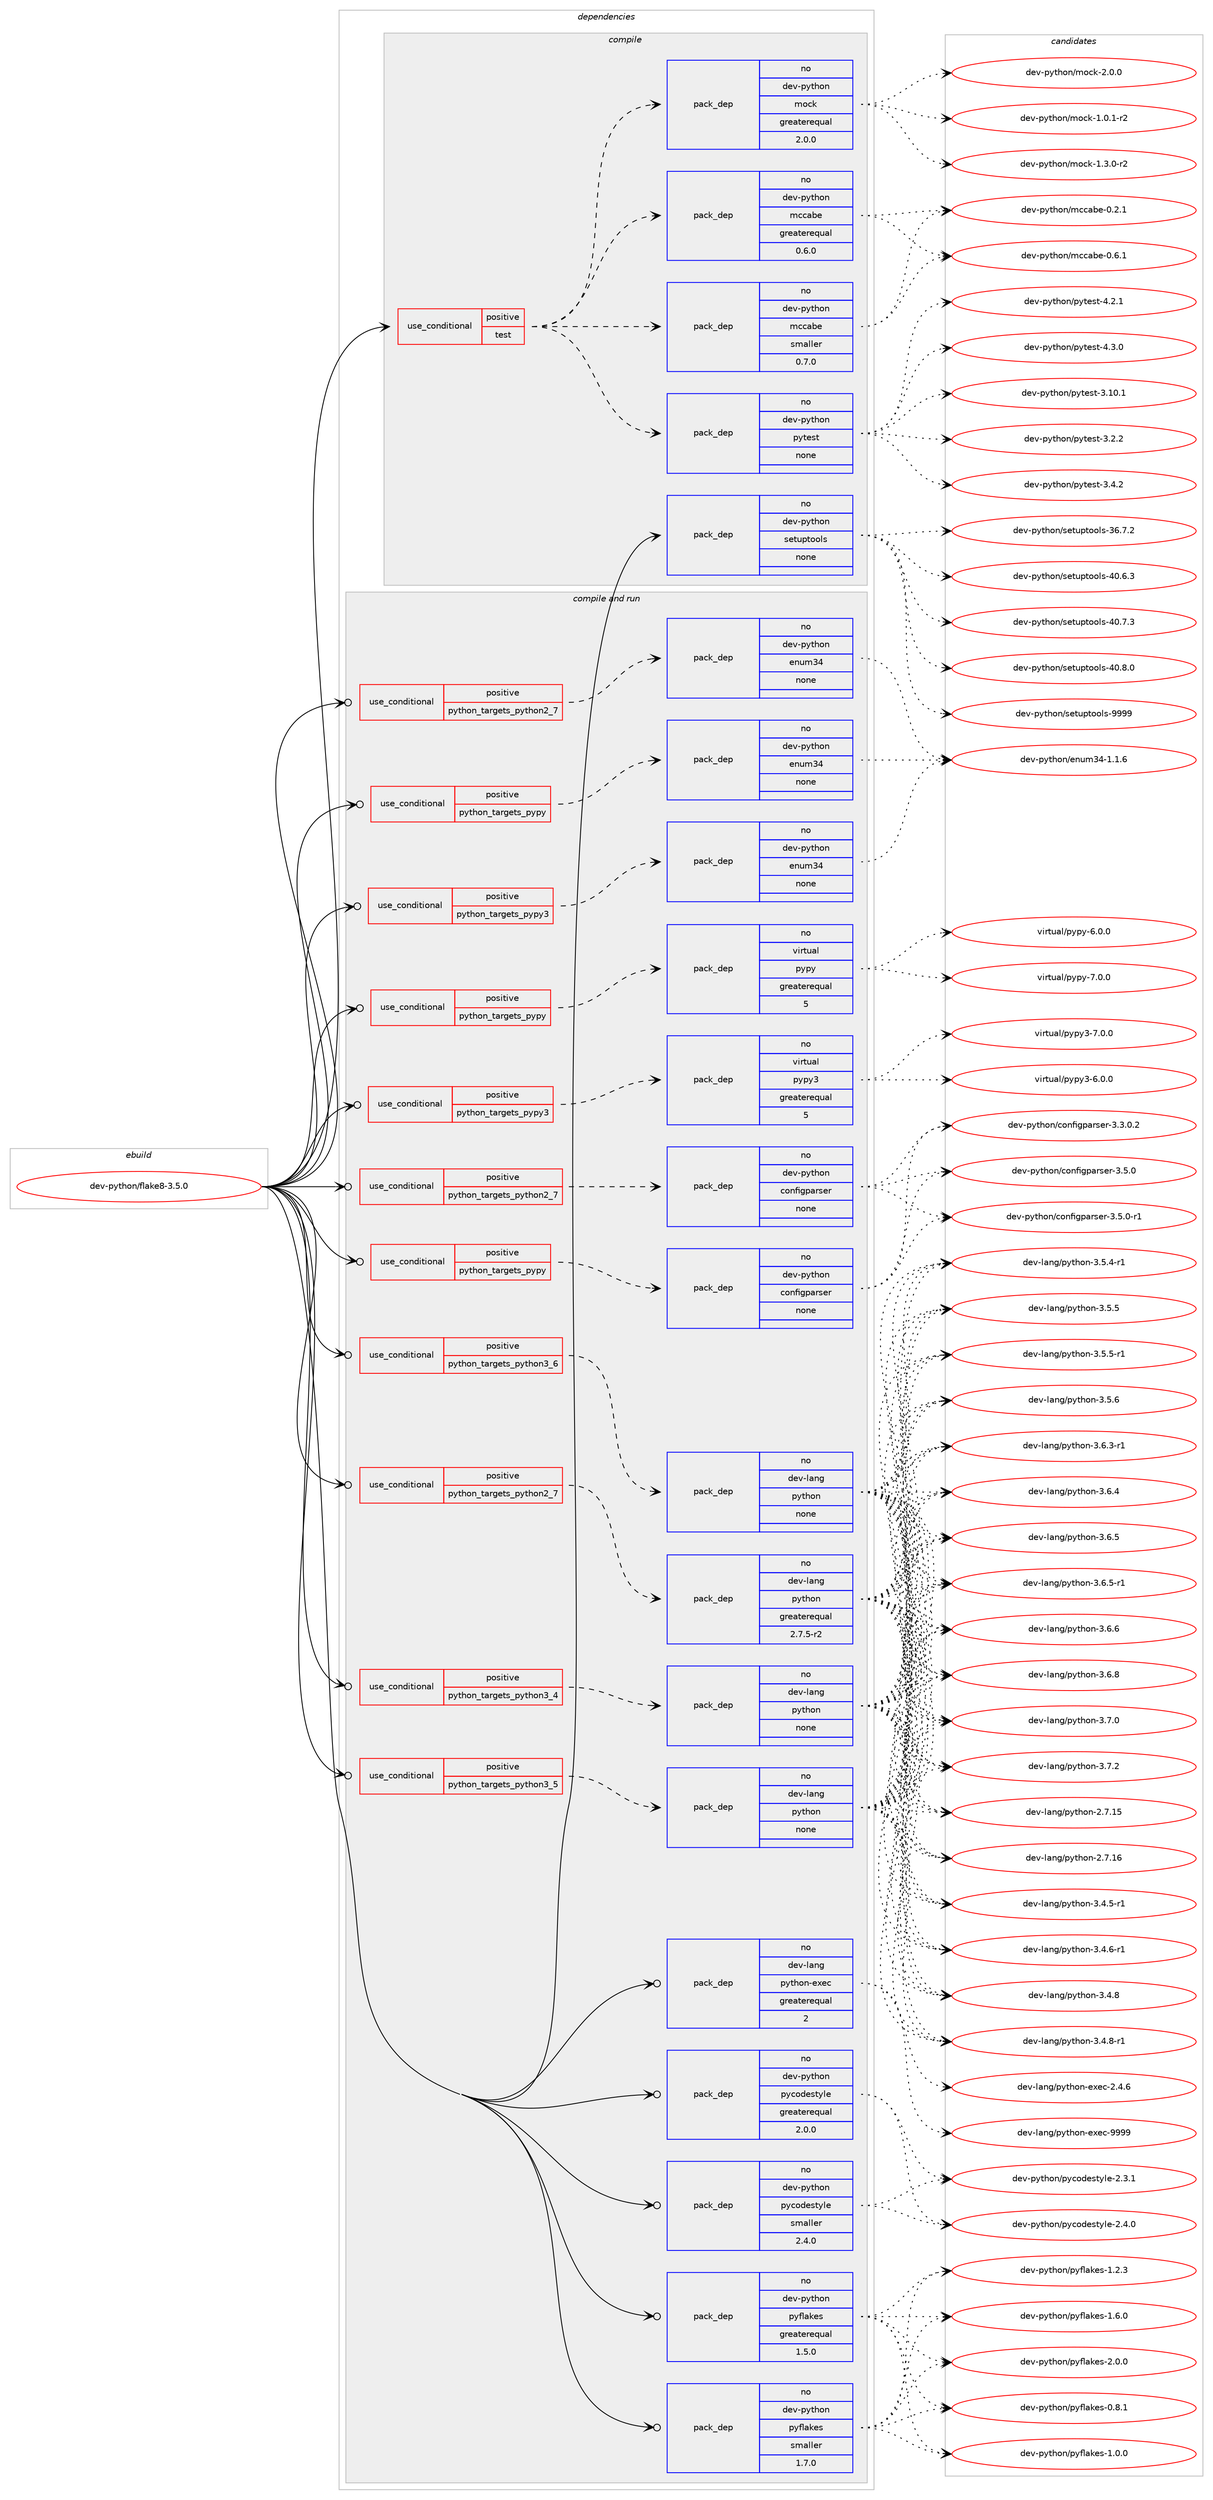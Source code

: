 digraph prolog {

# *************
# Graph options
# *************

newrank=true;
concentrate=true;
compound=true;
graph [rankdir=LR,fontname=Helvetica,fontsize=10,ranksep=1.5];#, ranksep=2.5, nodesep=0.2];
edge  [arrowhead=vee];
node  [fontname=Helvetica,fontsize=10];

# **********
# The ebuild
# **********

subgraph cluster_leftcol {
color=gray;
rank=same;
label=<<i>ebuild</i>>;
id [label="dev-python/flake8-3.5.0", color=red, width=4, href="../dev-python/flake8-3.5.0.svg"];
}

# ****************
# The dependencies
# ****************

subgraph cluster_midcol {
color=gray;
label=<<i>dependencies</i>>;
subgraph cluster_compile {
fillcolor="#eeeeee";
style=filled;
label=<<i>compile</i>>;
subgraph cond374210 {
dependency1408905 [label=<<TABLE BORDER="0" CELLBORDER="1" CELLSPACING="0" CELLPADDING="4"><TR><TD ROWSPAN="3" CELLPADDING="10">use_conditional</TD></TR><TR><TD>positive</TD></TR><TR><TD>test</TD></TR></TABLE>>, shape=none, color=red];
subgraph pack1011436 {
dependency1408906 [label=<<TABLE BORDER="0" CELLBORDER="1" CELLSPACING="0" CELLPADDING="4" WIDTH="220"><TR><TD ROWSPAN="6" CELLPADDING="30">pack_dep</TD></TR><TR><TD WIDTH="110">no</TD></TR><TR><TD>dev-python</TD></TR><TR><TD>mccabe</TD></TR><TR><TD>greaterequal</TD></TR><TR><TD>0.6.0</TD></TR></TABLE>>, shape=none, color=blue];
}
dependency1408905:e -> dependency1408906:w [weight=20,style="dashed",arrowhead="vee"];
subgraph pack1011437 {
dependency1408907 [label=<<TABLE BORDER="0" CELLBORDER="1" CELLSPACING="0" CELLPADDING="4" WIDTH="220"><TR><TD ROWSPAN="6" CELLPADDING="30">pack_dep</TD></TR><TR><TD WIDTH="110">no</TD></TR><TR><TD>dev-python</TD></TR><TR><TD>mccabe</TD></TR><TR><TD>smaller</TD></TR><TR><TD>0.7.0</TD></TR></TABLE>>, shape=none, color=blue];
}
dependency1408905:e -> dependency1408907:w [weight=20,style="dashed",arrowhead="vee"];
subgraph pack1011438 {
dependency1408908 [label=<<TABLE BORDER="0" CELLBORDER="1" CELLSPACING="0" CELLPADDING="4" WIDTH="220"><TR><TD ROWSPAN="6" CELLPADDING="30">pack_dep</TD></TR><TR><TD WIDTH="110">no</TD></TR><TR><TD>dev-python</TD></TR><TR><TD>pytest</TD></TR><TR><TD>none</TD></TR><TR><TD></TD></TR></TABLE>>, shape=none, color=blue];
}
dependency1408905:e -> dependency1408908:w [weight=20,style="dashed",arrowhead="vee"];
subgraph pack1011439 {
dependency1408909 [label=<<TABLE BORDER="0" CELLBORDER="1" CELLSPACING="0" CELLPADDING="4" WIDTH="220"><TR><TD ROWSPAN="6" CELLPADDING="30">pack_dep</TD></TR><TR><TD WIDTH="110">no</TD></TR><TR><TD>dev-python</TD></TR><TR><TD>mock</TD></TR><TR><TD>greaterequal</TD></TR><TR><TD>2.0.0</TD></TR></TABLE>>, shape=none, color=blue];
}
dependency1408905:e -> dependency1408909:w [weight=20,style="dashed",arrowhead="vee"];
}
id:e -> dependency1408905:w [weight=20,style="solid",arrowhead="vee"];
subgraph pack1011440 {
dependency1408910 [label=<<TABLE BORDER="0" CELLBORDER="1" CELLSPACING="0" CELLPADDING="4" WIDTH="220"><TR><TD ROWSPAN="6" CELLPADDING="30">pack_dep</TD></TR><TR><TD WIDTH="110">no</TD></TR><TR><TD>dev-python</TD></TR><TR><TD>setuptools</TD></TR><TR><TD>none</TD></TR><TR><TD></TD></TR></TABLE>>, shape=none, color=blue];
}
id:e -> dependency1408910:w [weight=20,style="solid",arrowhead="vee"];
}
subgraph cluster_compileandrun {
fillcolor="#eeeeee";
style=filled;
label=<<i>compile and run</i>>;
subgraph cond374211 {
dependency1408911 [label=<<TABLE BORDER="0" CELLBORDER="1" CELLSPACING="0" CELLPADDING="4"><TR><TD ROWSPAN="3" CELLPADDING="10">use_conditional</TD></TR><TR><TD>positive</TD></TR><TR><TD>python_targets_pypy</TD></TR></TABLE>>, shape=none, color=red];
subgraph pack1011441 {
dependency1408912 [label=<<TABLE BORDER="0" CELLBORDER="1" CELLSPACING="0" CELLPADDING="4" WIDTH="220"><TR><TD ROWSPAN="6" CELLPADDING="30">pack_dep</TD></TR><TR><TD WIDTH="110">no</TD></TR><TR><TD>dev-python</TD></TR><TR><TD>configparser</TD></TR><TR><TD>none</TD></TR><TR><TD></TD></TR></TABLE>>, shape=none, color=blue];
}
dependency1408911:e -> dependency1408912:w [weight=20,style="dashed",arrowhead="vee"];
}
id:e -> dependency1408911:w [weight=20,style="solid",arrowhead="odotvee"];
subgraph cond374212 {
dependency1408913 [label=<<TABLE BORDER="0" CELLBORDER="1" CELLSPACING="0" CELLPADDING="4"><TR><TD ROWSPAN="3" CELLPADDING="10">use_conditional</TD></TR><TR><TD>positive</TD></TR><TR><TD>python_targets_pypy</TD></TR></TABLE>>, shape=none, color=red];
subgraph pack1011442 {
dependency1408914 [label=<<TABLE BORDER="0" CELLBORDER="1" CELLSPACING="0" CELLPADDING="4" WIDTH="220"><TR><TD ROWSPAN="6" CELLPADDING="30">pack_dep</TD></TR><TR><TD WIDTH="110">no</TD></TR><TR><TD>dev-python</TD></TR><TR><TD>enum34</TD></TR><TR><TD>none</TD></TR><TR><TD></TD></TR></TABLE>>, shape=none, color=blue];
}
dependency1408913:e -> dependency1408914:w [weight=20,style="dashed",arrowhead="vee"];
}
id:e -> dependency1408913:w [weight=20,style="solid",arrowhead="odotvee"];
subgraph cond374213 {
dependency1408915 [label=<<TABLE BORDER="0" CELLBORDER="1" CELLSPACING="0" CELLPADDING="4"><TR><TD ROWSPAN="3" CELLPADDING="10">use_conditional</TD></TR><TR><TD>positive</TD></TR><TR><TD>python_targets_pypy</TD></TR></TABLE>>, shape=none, color=red];
subgraph pack1011443 {
dependency1408916 [label=<<TABLE BORDER="0" CELLBORDER="1" CELLSPACING="0" CELLPADDING="4" WIDTH="220"><TR><TD ROWSPAN="6" CELLPADDING="30">pack_dep</TD></TR><TR><TD WIDTH="110">no</TD></TR><TR><TD>virtual</TD></TR><TR><TD>pypy</TD></TR><TR><TD>greaterequal</TD></TR><TR><TD>5</TD></TR></TABLE>>, shape=none, color=blue];
}
dependency1408915:e -> dependency1408916:w [weight=20,style="dashed",arrowhead="vee"];
}
id:e -> dependency1408915:w [weight=20,style="solid",arrowhead="odotvee"];
subgraph cond374214 {
dependency1408917 [label=<<TABLE BORDER="0" CELLBORDER="1" CELLSPACING="0" CELLPADDING="4"><TR><TD ROWSPAN="3" CELLPADDING="10">use_conditional</TD></TR><TR><TD>positive</TD></TR><TR><TD>python_targets_pypy3</TD></TR></TABLE>>, shape=none, color=red];
subgraph pack1011444 {
dependency1408918 [label=<<TABLE BORDER="0" CELLBORDER="1" CELLSPACING="0" CELLPADDING="4" WIDTH="220"><TR><TD ROWSPAN="6" CELLPADDING="30">pack_dep</TD></TR><TR><TD WIDTH="110">no</TD></TR><TR><TD>dev-python</TD></TR><TR><TD>enum34</TD></TR><TR><TD>none</TD></TR><TR><TD></TD></TR></TABLE>>, shape=none, color=blue];
}
dependency1408917:e -> dependency1408918:w [weight=20,style="dashed",arrowhead="vee"];
}
id:e -> dependency1408917:w [weight=20,style="solid",arrowhead="odotvee"];
subgraph cond374215 {
dependency1408919 [label=<<TABLE BORDER="0" CELLBORDER="1" CELLSPACING="0" CELLPADDING="4"><TR><TD ROWSPAN="3" CELLPADDING="10">use_conditional</TD></TR><TR><TD>positive</TD></TR><TR><TD>python_targets_pypy3</TD></TR></TABLE>>, shape=none, color=red];
subgraph pack1011445 {
dependency1408920 [label=<<TABLE BORDER="0" CELLBORDER="1" CELLSPACING="0" CELLPADDING="4" WIDTH="220"><TR><TD ROWSPAN="6" CELLPADDING="30">pack_dep</TD></TR><TR><TD WIDTH="110">no</TD></TR><TR><TD>virtual</TD></TR><TR><TD>pypy3</TD></TR><TR><TD>greaterequal</TD></TR><TR><TD>5</TD></TR></TABLE>>, shape=none, color=blue];
}
dependency1408919:e -> dependency1408920:w [weight=20,style="dashed",arrowhead="vee"];
}
id:e -> dependency1408919:w [weight=20,style="solid",arrowhead="odotvee"];
subgraph cond374216 {
dependency1408921 [label=<<TABLE BORDER="0" CELLBORDER="1" CELLSPACING="0" CELLPADDING="4"><TR><TD ROWSPAN="3" CELLPADDING="10">use_conditional</TD></TR><TR><TD>positive</TD></TR><TR><TD>python_targets_python2_7</TD></TR></TABLE>>, shape=none, color=red];
subgraph pack1011446 {
dependency1408922 [label=<<TABLE BORDER="0" CELLBORDER="1" CELLSPACING="0" CELLPADDING="4" WIDTH="220"><TR><TD ROWSPAN="6" CELLPADDING="30">pack_dep</TD></TR><TR><TD WIDTH="110">no</TD></TR><TR><TD>dev-lang</TD></TR><TR><TD>python</TD></TR><TR><TD>greaterequal</TD></TR><TR><TD>2.7.5-r2</TD></TR></TABLE>>, shape=none, color=blue];
}
dependency1408921:e -> dependency1408922:w [weight=20,style="dashed",arrowhead="vee"];
}
id:e -> dependency1408921:w [weight=20,style="solid",arrowhead="odotvee"];
subgraph cond374217 {
dependency1408923 [label=<<TABLE BORDER="0" CELLBORDER="1" CELLSPACING="0" CELLPADDING="4"><TR><TD ROWSPAN="3" CELLPADDING="10">use_conditional</TD></TR><TR><TD>positive</TD></TR><TR><TD>python_targets_python2_7</TD></TR></TABLE>>, shape=none, color=red];
subgraph pack1011447 {
dependency1408924 [label=<<TABLE BORDER="0" CELLBORDER="1" CELLSPACING="0" CELLPADDING="4" WIDTH="220"><TR><TD ROWSPAN="6" CELLPADDING="30">pack_dep</TD></TR><TR><TD WIDTH="110">no</TD></TR><TR><TD>dev-python</TD></TR><TR><TD>configparser</TD></TR><TR><TD>none</TD></TR><TR><TD></TD></TR></TABLE>>, shape=none, color=blue];
}
dependency1408923:e -> dependency1408924:w [weight=20,style="dashed",arrowhead="vee"];
}
id:e -> dependency1408923:w [weight=20,style="solid",arrowhead="odotvee"];
subgraph cond374218 {
dependency1408925 [label=<<TABLE BORDER="0" CELLBORDER="1" CELLSPACING="0" CELLPADDING="4"><TR><TD ROWSPAN="3" CELLPADDING="10">use_conditional</TD></TR><TR><TD>positive</TD></TR><TR><TD>python_targets_python2_7</TD></TR></TABLE>>, shape=none, color=red];
subgraph pack1011448 {
dependency1408926 [label=<<TABLE BORDER="0" CELLBORDER="1" CELLSPACING="0" CELLPADDING="4" WIDTH="220"><TR><TD ROWSPAN="6" CELLPADDING="30">pack_dep</TD></TR><TR><TD WIDTH="110">no</TD></TR><TR><TD>dev-python</TD></TR><TR><TD>enum34</TD></TR><TR><TD>none</TD></TR><TR><TD></TD></TR></TABLE>>, shape=none, color=blue];
}
dependency1408925:e -> dependency1408926:w [weight=20,style="dashed",arrowhead="vee"];
}
id:e -> dependency1408925:w [weight=20,style="solid",arrowhead="odotvee"];
subgraph cond374219 {
dependency1408927 [label=<<TABLE BORDER="0" CELLBORDER="1" CELLSPACING="0" CELLPADDING="4"><TR><TD ROWSPAN="3" CELLPADDING="10">use_conditional</TD></TR><TR><TD>positive</TD></TR><TR><TD>python_targets_python3_4</TD></TR></TABLE>>, shape=none, color=red];
subgraph pack1011449 {
dependency1408928 [label=<<TABLE BORDER="0" CELLBORDER="1" CELLSPACING="0" CELLPADDING="4" WIDTH="220"><TR><TD ROWSPAN="6" CELLPADDING="30">pack_dep</TD></TR><TR><TD WIDTH="110">no</TD></TR><TR><TD>dev-lang</TD></TR><TR><TD>python</TD></TR><TR><TD>none</TD></TR><TR><TD></TD></TR></TABLE>>, shape=none, color=blue];
}
dependency1408927:e -> dependency1408928:w [weight=20,style="dashed",arrowhead="vee"];
}
id:e -> dependency1408927:w [weight=20,style="solid",arrowhead="odotvee"];
subgraph cond374220 {
dependency1408929 [label=<<TABLE BORDER="0" CELLBORDER="1" CELLSPACING="0" CELLPADDING="4"><TR><TD ROWSPAN="3" CELLPADDING="10">use_conditional</TD></TR><TR><TD>positive</TD></TR><TR><TD>python_targets_python3_5</TD></TR></TABLE>>, shape=none, color=red];
subgraph pack1011450 {
dependency1408930 [label=<<TABLE BORDER="0" CELLBORDER="1" CELLSPACING="0" CELLPADDING="4" WIDTH="220"><TR><TD ROWSPAN="6" CELLPADDING="30">pack_dep</TD></TR><TR><TD WIDTH="110">no</TD></TR><TR><TD>dev-lang</TD></TR><TR><TD>python</TD></TR><TR><TD>none</TD></TR><TR><TD></TD></TR></TABLE>>, shape=none, color=blue];
}
dependency1408929:e -> dependency1408930:w [weight=20,style="dashed",arrowhead="vee"];
}
id:e -> dependency1408929:w [weight=20,style="solid",arrowhead="odotvee"];
subgraph cond374221 {
dependency1408931 [label=<<TABLE BORDER="0" CELLBORDER="1" CELLSPACING="0" CELLPADDING="4"><TR><TD ROWSPAN="3" CELLPADDING="10">use_conditional</TD></TR><TR><TD>positive</TD></TR><TR><TD>python_targets_python3_6</TD></TR></TABLE>>, shape=none, color=red];
subgraph pack1011451 {
dependency1408932 [label=<<TABLE BORDER="0" CELLBORDER="1" CELLSPACING="0" CELLPADDING="4" WIDTH="220"><TR><TD ROWSPAN="6" CELLPADDING="30">pack_dep</TD></TR><TR><TD WIDTH="110">no</TD></TR><TR><TD>dev-lang</TD></TR><TR><TD>python</TD></TR><TR><TD>none</TD></TR><TR><TD></TD></TR></TABLE>>, shape=none, color=blue];
}
dependency1408931:e -> dependency1408932:w [weight=20,style="dashed",arrowhead="vee"];
}
id:e -> dependency1408931:w [weight=20,style="solid",arrowhead="odotvee"];
subgraph pack1011452 {
dependency1408933 [label=<<TABLE BORDER="0" CELLBORDER="1" CELLSPACING="0" CELLPADDING="4" WIDTH="220"><TR><TD ROWSPAN="6" CELLPADDING="30">pack_dep</TD></TR><TR><TD WIDTH="110">no</TD></TR><TR><TD>dev-lang</TD></TR><TR><TD>python-exec</TD></TR><TR><TD>greaterequal</TD></TR><TR><TD>2</TD></TR></TABLE>>, shape=none, color=blue];
}
id:e -> dependency1408933:w [weight=20,style="solid",arrowhead="odotvee"];
subgraph pack1011453 {
dependency1408934 [label=<<TABLE BORDER="0" CELLBORDER="1" CELLSPACING="0" CELLPADDING="4" WIDTH="220"><TR><TD ROWSPAN="6" CELLPADDING="30">pack_dep</TD></TR><TR><TD WIDTH="110">no</TD></TR><TR><TD>dev-python</TD></TR><TR><TD>pycodestyle</TD></TR><TR><TD>greaterequal</TD></TR><TR><TD>2.0.0</TD></TR></TABLE>>, shape=none, color=blue];
}
id:e -> dependency1408934:w [weight=20,style="solid",arrowhead="odotvee"];
subgraph pack1011454 {
dependency1408935 [label=<<TABLE BORDER="0" CELLBORDER="1" CELLSPACING="0" CELLPADDING="4" WIDTH="220"><TR><TD ROWSPAN="6" CELLPADDING="30">pack_dep</TD></TR><TR><TD WIDTH="110">no</TD></TR><TR><TD>dev-python</TD></TR><TR><TD>pycodestyle</TD></TR><TR><TD>smaller</TD></TR><TR><TD>2.4.0</TD></TR></TABLE>>, shape=none, color=blue];
}
id:e -> dependency1408935:w [weight=20,style="solid",arrowhead="odotvee"];
subgraph pack1011455 {
dependency1408936 [label=<<TABLE BORDER="0" CELLBORDER="1" CELLSPACING="0" CELLPADDING="4" WIDTH="220"><TR><TD ROWSPAN="6" CELLPADDING="30">pack_dep</TD></TR><TR><TD WIDTH="110">no</TD></TR><TR><TD>dev-python</TD></TR><TR><TD>pyflakes</TD></TR><TR><TD>greaterequal</TD></TR><TR><TD>1.5.0</TD></TR></TABLE>>, shape=none, color=blue];
}
id:e -> dependency1408936:w [weight=20,style="solid",arrowhead="odotvee"];
subgraph pack1011456 {
dependency1408937 [label=<<TABLE BORDER="0" CELLBORDER="1" CELLSPACING="0" CELLPADDING="4" WIDTH="220"><TR><TD ROWSPAN="6" CELLPADDING="30">pack_dep</TD></TR><TR><TD WIDTH="110">no</TD></TR><TR><TD>dev-python</TD></TR><TR><TD>pyflakes</TD></TR><TR><TD>smaller</TD></TR><TR><TD>1.7.0</TD></TR></TABLE>>, shape=none, color=blue];
}
id:e -> dependency1408937:w [weight=20,style="solid",arrowhead="odotvee"];
}
subgraph cluster_run {
fillcolor="#eeeeee";
style=filled;
label=<<i>run</i>>;
}
}

# **************
# The candidates
# **************

subgraph cluster_choices {
rank=same;
color=gray;
label=<<i>candidates</i>>;

subgraph choice1011436 {
color=black;
nodesep=1;
choice100101118451121211161041111104710999999798101454846504649 [label="dev-python/mccabe-0.2.1", color=red, width=4,href="../dev-python/mccabe-0.2.1.svg"];
choice100101118451121211161041111104710999999798101454846544649 [label="dev-python/mccabe-0.6.1", color=red, width=4,href="../dev-python/mccabe-0.6.1.svg"];
dependency1408906:e -> choice100101118451121211161041111104710999999798101454846504649:w [style=dotted,weight="100"];
dependency1408906:e -> choice100101118451121211161041111104710999999798101454846544649:w [style=dotted,weight="100"];
}
subgraph choice1011437 {
color=black;
nodesep=1;
choice100101118451121211161041111104710999999798101454846504649 [label="dev-python/mccabe-0.2.1", color=red, width=4,href="../dev-python/mccabe-0.2.1.svg"];
choice100101118451121211161041111104710999999798101454846544649 [label="dev-python/mccabe-0.6.1", color=red, width=4,href="../dev-python/mccabe-0.6.1.svg"];
dependency1408907:e -> choice100101118451121211161041111104710999999798101454846504649:w [style=dotted,weight="100"];
dependency1408907:e -> choice100101118451121211161041111104710999999798101454846544649:w [style=dotted,weight="100"];
}
subgraph choice1011438 {
color=black;
nodesep=1;
choice100101118451121211161041111104711212111610111511645514649484649 [label="dev-python/pytest-3.10.1", color=red, width=4,href="../dev-python/pytest-3.10.1.svg"];
choice1001011184511212111610411111047112121116101115116455146504650 [label="dev-python/pytest-3.2.2", color=red, width=4,href="../dev-python/pytest-3.2.2.svg"];
choice1001011184511212111610411111047112121116101115116455146524650 [label="dev-python/pytest-3.4.2", color=red, width=4,href="../dev-python/pytest-3.4.2.svg"];
choice1001011184511212111610411111047112121116101115116455246504649 [label="dev-python/pytest-4.2.1", color=red, width=4,href="../dev-python/pytest-4.2.1.svg"];
choice1001011184511212111610411111047112121116101115116455246514648 [label="dev-python/pytest-4.3.0", color=red, width=4,href="../dev-python/pytest-4.3.0.svg"];
dependency1408908:e -> choice100101118451121211161041111104711212111610111511645514649484649:w [style=dotted,weight="100"];
dependency1408908:e -> choice1001011184511212111610411111047112121116101115116455146504650:w [style=dotted,weight="100"];
dependency1408908:e -> choice1001011184511212111610411111047112121116101115116455146524650:w [style=dotted,weight="100"];
dependency1408908:e -> choice1001011184511212111610411111047112121116101115116455246504649:w [style=dotted,weight="100"];
dependency1408908:e -> choice1001011184511212111610411111047112121116101115116455246514648:w [style=dotted,weight="100"];
}
subgraph choice1011439 {
color=black;
nodesep=1;
choice1001011184511212111610411111047109111991074549464846494511450 [label="dev-python/mock-1.0.1-r2", color=red, width=4,href="../dev-python/mock-1.0.1-r2.svg"];
choice1001011184511212111610411111047109111991074549465146484511450 [label="dev-python/mock-1.3.0-r2", color=red, width=4,href="../dev-python/mock-1.3.0-r2.svg"];
choice100101118451121211161041111104710911199107455046484648 [label="dev-python/mock-2.0.0", color=red, width=4,href="../dev-python/mock-2.0.0.svg"];
dependency1408909:e -> choice1001011184511212111610411111047109111991074549464846494511450:w [style=dotted,weight="100"];
dependency1408909:e -> choice1001011184511212111610411111047109111991074549465146484511450:w [style=dotted,weight="100"];
dependency1408909:e -> choice100101118451121211161041111104710911199107455046484648:w [style=dotted,weight="100"];
}
subgraph choice1011440 {
color=black;
nodesep=1;
choice100101118451121211161041111104711510111611711211611111110811545515446554650 [label="dev-python/setuptools-36.7.2", color=red, width=4,href="../dev-python/setuptools-36.7.2.svg"];
choice100101118451121211161041111104711510111611711211611111110811545524846544651 [label="dev-python/setuptools-40.6.3", color=red, width=4,href="../dev-python/setuptools-40.6.3.svg"];
choice100101118451121211161041111104711510111611711211611111110811545524846554651 [label="dev-python/setuptools-40.7.3", color=red, width=4,href="../dev-python/setuptools-40.7.3.svg"];
choice100101118451121211161041111104711510111611711211611111110811545524846564648 [label="dev-python/setuptools-40.8.0", color=red, width=4,href="../dev-python/setuptools-40.8.0.svg"];
choice10010111845112121116104111110471151011161171121161111111081154557575757 [label="dev-python/setuptools-9999", color=red, width=4,href="../dev-python/setuptools-9999.svg"];
dependency1408910:e -> choice100101118451121211161041111104711510111611711211611111110811545515446554650:w [style=dotted,weight="100"];
dependency1408910:e -> choice100101118451121211161041111104711510111611711211611111110811545524846544651:w [style=dotted,weight="100"];
dependency1408910:e -> choice100101118451121211161041111104711510111611711211611111110811545524846554651:w [style=dotted,weight="100"];
dependency1408910:e -> choice100101118451121211161041111104711510111611711211611111110811545524846564648:w [style=dotted,weight="100"];
dependency1408910:e -> choice10010111845112121116104111110471151011161171121161111111081154557575757:w [style=dotted,weight="100"];
}
subgraph choice1011441 {
color=black;
nodesep=1;
choice100101118451121211161041111104799111110102105103112971141151011144551465146484650 [label="dev-python/configparser-3.3.0.2", color=red, width=4,href="../dev-python/configparser-3.3.0.2.svg"];
choice10010111845112121116104111110479911111010210510311297114115101114455146534648 [label="dev-python/configparser-3.5.0", color=red, width=4,href="../dev-python/configparser-3.5.0.svg"];
choice100101118451121211161041111104799111110102105103112971141151011144551465346484511449 [label="dev-python/configparser-3.5.0-r1", color=red, width=4,href="../dev-python/configparser-3.5.0-r1.svg"];
dependency1408912:e -> choice100101118451121211161041111104799111110102105103112971141151011144551465146484650:w [style=dotted,weight="100"];
dependency1408912:e -> choice10010111845112121116104111110479911111010210510311297114115101114455146534648:w [style=dotted,weight="100"];
dependency1408912:e -> choice100101118451121211161041111104799111110102105103112971141151011144551465346484511449:w [style=dotted,weight="100"];
}
subgraph choice1011442 {
color=black;
nodesep=1;
choice10010111845112121116104111110471011101171095152454946494654 [label="dev-python/enum34-1.1.6", color=red, width=4,href="../dev-python/enum34-1.1.6.svg"];
dependency1408914:e -> choice10010111845112121116104111110471011101171095152454946494654:w [style=dotted,weight="100"];
}
subgraph choice1011443 {
color=black;
nodesep=1;
choice1181051141161179710847112121112121455446484648 [label="virtual/pypy-6.0.0", color=red, width=4,href="../virtual/pypy-6.0.0.svg"];
choice1181051141161179710847112121112121455546484648 [label="virtual/pypy-7.0.0", color=red, width=4,href="../virtual/pypy-7.0.0.svg"];
dependency1408916:e -> choice1181051141161179710847112121112121455446484648:w [style=dotted,weight="100"];
dependency1408916:e -> choice1181051141161179710847112121112121455546484648:w [style=dotted,weight="100"];
}
subgraph choice1011444 {
color=black;
nodesep=1;
choice10010111845112121116104111110471011101171095152454946494654 [label="dev-python/enum34-1.1.6", color=red, width=4,href="../dev-python/enum34-1.1.6.svg"];
dependency1408918:e -> choice10010111845112121116104111110471011101171095152454946494654:w [style=dotted,weight="100"];
}
subgraph choice1011445 {
color=black;
nodesep=1;
choice118105114116117971084711212111212151455446484648 [label="virtual/pypy3-6.0.0", color=red, width=4,href="../virtual/pypy3-6.0.0.svg"];
choice118105114116117971084711212111212151455546484648 [label="virtual/pypy3-7.0.0", color=red, width=4,href="../virtual/pypy3-7.0.0.svg"];
dependency1408920:e -> choice118105114116117971084711212111212151455446484648:w [style=dotted,weight="100"];
dependency1408920:e -> choice118105114116117971084711212111212151455546484648:w [style=dotted,weight="100"];
}
subgraph choice1011446 {
color=black;
nodesep=1;
choice10010111845108971101034711212111610411111045504655464953 [label="dev-lang/python-2.7.15", color=red, width=4,href="../dev-lang/python-2.7.15.svg"];
choice10010111845108971101034711212111610411111045504655464954 [label="dev-lang/python-2.7.16", color=red, width=4,href="../dev-lang/python-2.7.16.svg"];
choice1001011184510897110103471121211161041111104551465246534511449 [label="dev-lang/python-3.4.5-r1", color=red, width=4,href="../dev-lang/python-3.4.5-r1.svg"];
choice1001011184510897110103471121211161041111104551465246544511449 [label="dev-lang/python-3.4.6-r1", color=red, width=4,href="../dev-lang/python-3.4.6-r1.svg"];
choice100101118451089711010347112121116104111110455146524656 [label="dev-lang/python-3.4.8", color=red, width=4,href="../dev-lang/python-3.4.8.svg"];
choice1001011184510897110103471121211161041111104551465246564511449 [label="dev-lang/python-3.4.8-r1", color=red, width=4,href="../dev-lang/python-3.4.8-r1.svg"];
choice1001011184510897110103471121211161041111104551465346524511449 [label="dev-lang/python-3.5.4-r1", color=red, width=4,href="../dev-lang/python-3.5.4-r1.svg"];
choice100101118451089711010347112121116104111110455146534653 [label="dev-lang/python-3.5.5", color=red, width=4,href="../dev-lang/python-3.5.5.svg"];
choice1001011184510897110103471121211161041111104551465346534511449 [label="dev-lang/python-3.5.5-r1", color=red, width=4,href="../dev-lang/python-3.5.5-r1.svg"];
choice100101118451089711010347112121116104111110455146534654 [label="dev-lang/python-3.5.6", color=red, width=4,href="../dev-lang/python-3.5.6.svg"];
choice1001011184510897110103471121211161041111104551465446514511449 [label="dev-lang/python-3.6.3-r1", color=red, width=4,href="../dev-lang/python-3.6.3-r1.svg"];
choice100101118451089711010347112121116104111110455146544652 [label="dev-lang/python-3.6.4", color=red, width=4,href="../dev-lang/python-3.6.4.svg"];
choice100101118451089711010347112121116104111110455146544653 [label="dev-lang/python-3.6.5", color=red, width=4,href="../dev-lang/python-3.6.5.svg"];
choice1001011184510897110103471121211161041111104551465446534511449 [label="dev-lang/python-3.6.5-r1", color=red, width=4,href="../dev-lang/python-3.6.5-r1.svg"];
choice100101118451089711010347112121116104111110455146544654 [label="dev-lang/python-3.6.6", color=red, width=4,href="../dev-lang/python-3.6.6.svg"];
choice100101118451089711010347112121116104111110455146544656 [label="dev-lang/python-3.6.8", color=red, width=4,href="../dev-lang/python-3.6.8.svg"];
choice100101118451089711010347112121116104111110455146554648 [label="dev-lang/python-3.7.0", color=red, width=4,href="../dev-lang/python-3.7.0.svg"];
choice100101118451089711010347112121116104111110455146554650 [label="dev-lang/python-3.7.2", color=red, width=4,href="../dev-lang/python-3.7.2.svg"];
dependency1408922:e -> choice10010111845108971101034711212111610411111045504655464953:w [style=dotted,weight="100"];
dependency1408922:e -> choice10010111845108971101034711212111610411111045504655464954:w [style=dotted,weight="100"];
dependency1408922:e -> choice1001011184510897110103471121211161041111104551465246534511449:w [style=dotted,weight="100"];
dependency1408922:e -> choice1001011184510897110103471121211161041111104551465246544511449:w [style=dotted,weight="100"];
dependency1408922:e -> choice100101118451089711010347112121116104111110455146524656:w [style=dotted,weight="100"];
dependency1408922:e -> choice1001011184510897110103471121211161041111104551465246564511449:w [style=dotted,weight="100"];
dependency1408922:e -> choice1001011184510897110103471121211161041111104551465346524511449:w [style=dotted,weight="100"];
dependency1408922:e -> choice100101118451089711010347112121116104111110455146534653:w [style=dotted,weight="100"];
dependency1408922:e -> choice1001011184510897110103471121211161041111104551465346534511449:w [style=dotted,weight="100"];
dependency1408922:e -> choice100101118451089711010347112121116104111110455146534654:w [style=dotted,weight="100"];
dependency1408922:e -> choice1001011184510897110103471121211161041111104551465446514511449:w [style=dotted,weight="100"];
dependency1408922:e -> choice100101118451089711010347112121116104111110455146544652:w [style=dotted,weight="100"];
dependency1408922:e -> choice100101118451089711010347112121116104111110455146544653:w [style=dotted,weight="100"];
dependency1408922:e -> choice1001011184510897110103471121211161041111104551465446534511449:w [style=dotted,weight="100"];
dependency1408922:e -> choice100101118451089711010347112121116104111110455146544654:w [style=dotted,weight="100"];
dependency1408922:e -> choice100101118451089711010347112121116104111110455146544656:w [style=dotted,weight="100"];
dependency1408922:e -> choice100101118451089711010347112121116104111110455146554648:w [style=dotted,weight="100"];
dependency1408922:e -> choice100101118451089711010347112121116104111110455146554650:w [style=dotted,weight="100"];
}
subgraph choice1011447 {
color=black;
nodesep=1;
choice100101118451121211161041111104799111110102105103112971141151011144551465146484650 [label="dev-python/configparser-3.3.0.2", color=red, width=4,href="../dev-python/configparser-3.3.0.2.svg"];
choice10010111845112121116104111110479911111010210510311297114115101114455146534648 [label="dev-python/configparser-3.5.0", color=red, width=4,href="../dev-python/configparser-3.5.0.svg"];
choice100101118451121211161041111104799111110102105103112971141151011144551465346484511449 [label="dev-python/configparser-3.5.0-r1", color=red, width=4,href="../dev-python/configparser-3.5.0-r1.svg"];
dependency1408924:e -> choice100101118451121211161041111104799111110102105103112971141151011144551465146484650:w [style=dotted,weight="100"];
dependency1408924:e -> choice10010111845112121116104111110479911111010210510311297114115101114455146534648:w [style=dotted,weight="100"];
dependency1408924:e -> choice100101118451121211161041111104799111110102105103112971141151011144551465346484511449:w [style=dotted,weight="100"];
}
subgraph choice1011448 {
color=black;
nodesep=1;
choice10010111845112121116104111110471011101171095152454946494654 [label="dev-python/enum34-1.1.6", color=red, width=4,href="../dev-python/enum34-1.1.6.svg"];
dependency1408926:e -> choice10010111845112121116104111110471011101171095152454946494654:w [style=dotted,weight="100"];
}
subgraph choice1011449 {
color=black;
nodesep=1;
choice10010111845108971101034711212111610411111045504655464953 [label="dev-lang/python-2.7.15", color=red, width=4,href="../dev-lang/python-2.7.15.svg"];
choice10010111845108971101034711212111610411111045504655464954 [label="dev-lang/python-2.7.16", color=red, width=4,href="../dev-lang/python-2.7.16.svg"];
choice1001011184510897110103471121211161041111104551465246534511449 [label="dev-lang/python-3.4.5-r1", color=red, width=4,href="../dev-lang/python-3.4.5-r1.svg"];
choice1001011184510897110103471121211161041111104551465246544511449 [label="dev-lang/python-3.4.6-r1", color=red, width=4,href="../dev-lang/python-3.4.6-r1.svg"];
choice100101118451089711010347112121116104111110455146524656 [label="dev-lang/python-3.4.8", color=red, width=4,href="../dev-lang/python-3.4.8.svg"];
choice1001011184510897110103471121211161041111104551465246564511449 [label="dev-lang/python-3.4.8-r1", color=red, width=4,href="../dev-lang/python-3.4.8-r1.svg"];
choice1001011184510897110103471121211161041111104551465346524511449 [label="dev-lang/python-3.5.4-r1", color=red, width=4,href="../dev-lang/python-3.5.4-r1.svg"];
choice100101118451089711010347112121116104111110455146534653 [label="dev-lang/python-3.5.5", color=red, width=4,href="../dev-lang/python-3.5.5.svg"];
choice1001011184510897110103471121211161041111104551465346534511449 [label="dev-lang/python-3.5.5-r1", color=red, width=4,href="../dev-lang/python-3.5.5-r1.svg"];
choice100101118451089711010347112121116104111110455146534654 [label="dev-lang/python-3.5.6", color=red, width=4,href="../dev-lang/python-3.5.6.svg"];
choice1001011184510897110103471121211161041111104551465446514511449 [label="dev-lang/python-3.6.3-r1", color=red, width=4,href="../dev-lang/python-3.6.3-r1.svg"];
choice100101118451089711010347112121116104111110455146544652 [label="dev-lang/python-3.6.4", color=red, width=4,href="../dev-lang/python-3.6.4.svg"];
choice100101118451089711010347112121116104111110455146544653 [label="dev-lang/python-3.6.5", color=red, width=4,href="../dev-lang/python-3.6.5.svg"];
choice1001011184510897110103471121211161041111104551465446534511449 [label="dev-lang/python-3.6.5-r1", color=red, width=4,href="../dev-lang/python-3.6.5-r1.svg"];
choice100101118451089711010347112121116104111110455146544654 [label="dev-lang/python-3.6.6", color=red, width=4,href="../dev-lang/python-3.6.6.svg"];
choice100101118451089711010347112121116104111110455146544656 [label="dev-lang/python-3.6.8", color=red, width=4,href="../dev-lang/python-3.6.8.svg"];
choice100101118451089711010347112121116104111110455146554648 [label="dev-lang/python-3.7.0", color=red, width=4,href="../dev-lang/python-3.7.0.svg"];
choice100101118451089711010347112121116104111110455146554650 [label="dev-lang/python-3.7.2", color=red, width=4,href="../dev-lang/python-3.7.2.svg"];
dependency1408928:e -> choice10010111845108971101034711212111610411111045504655464953:w [style=dotted,weight="100"];
dependency1408928:e -> choice10010111845108971101034711212111610411111045504655464954:w [style=dotted,weight="100"];
dependency1408928:e -> choice1001011184510897110103471121211161041111104551465246534511449:w [style=dotted,weight="100"];
dependency1408928:e -> choice1001011184510897110103471121211161041111104551465246544511449:w [style=dotted,weight="100"];
dependency1408928:e -> choice100101118451089711010347112121116104111110455146524656:w [style=dotted,weight="100"];
dependency1408928:e -> choice1001011184510897110103471121211161041111104551465246564511449:w [style=dotted,weight="100"];
dependency1408928:e -> choice1001011184510897110103471121211161041111104551465346524511449:w [style=dotted,weight="100"];
dependency1408928:e -> choice100101118451089711010347112121116104111110455146534653:w [style=dotted,weight="100"];
dependency1408928:e -> choice1001011184510897110103471121211161041111104551465346534511449:w [style=dotted,weight="100"];
dependency1408928:e -> choice100101118451089711010347112121116104111110455146534654:w [style=dotted,weight="100"];
dependency1408928:e -> choice1001011184510897110103471121211161041111104551465446514511449:w [style=dotted,weight="100"];
dependency1408928:e -> choice100101118451089711010347112121116104111110455146544652:w [style=dotted,weight="100"];
dependency1408928:e -> choice100101118451089711010347112121116104111110455146544653:w [style=dotted,weight="100"];
dependency1408928:e -> choice1001011184510897110103471121211161041111104551465446534511449:w [style=dotted,weight="100"];
dependency1408928:e -> choice100101118451089711010347112121116104111110455146544654:w [style=dotted,weight="100"];
dependency1408928:e -> choice100101118451089711010347112121116104111110455146544656:w [style=dotted,weight="100"];
dependency1408928:e -> choice100101118451089711010347112121116104111110455146554648:w [style=dotted,weight="100"];
dependency1408928:e -> choice100101118451089711010347112121116104111110455146554650:w [style=dotted,weight="100"];
}
subgraph choice1011450 {
color=black;
nodesep=1;
choice10010111845108971101034711212111610411111045504655464953 [label="dev-lang/python-2.7.15", color=red, width=4,href="../dev-lang/python-2.7.15.svg"];
choice10010111845108971101034711212111610411111045504655464954 [label="dev-lang/python-2.7.16", color=red, width=4,href="../dev-lang/python-2.7.16.svg"];
choice1001011184510897110103471121211161041111104551465246534511449 [label="dev-lang/python-3.4.5-r1", color=red, width=4,href="../dev-lang/python-3.4.5-r1.svg"];
choice1001011184510897110103471121211161041111104551465246544511449 [label="dev-lang/python-3.4.6-r1", color=red, width=4,href="../dev-lang/python-3.4.6-r1.svg"];
choice100101118451089711010347112121116104111110455146524656 [label="dev-lang/python-3.4.8", color=red, width=4,href="../dev-lang/python-3.4.8.svg"];
choice1001011184510897110103471121211161041111104551465246564511449 [label="dev-lang/python-3.4.8-r1", color=red, width=4,href="../dev-lang/python-3.4.8-r1.svg"];
choice1001011184510897110103471121211161041111104551465346524511449 [label="dev-lang/python-3.5.4-r1", color=red, width=4,href="../dev-lang/python-3.5.4-r1.svg"];
choice100101118451089711010347112121116104111110455146534653 [label="dev-lang/python-3.5.5", color=red, width=4,href="../dev-lang/python-3.5.5.svg"];
choice1001011184510897110103471121211161041111104551465346534511449 [label="dev-lang/python-3.5.5-r1", color=red, width=4,href="../dev-lang/python-3.5.5-r1.svg"];
choice100101118451089711010347112121116104111110455146534654 [label="dev-lang/python-3.5.6", color=red, width=4,href="../dev-lang/python-3.5.6.svg"];
choice1001011184510897110103471121211161041111104551465446514511449 [label="dev-lang/python-3.6.3-r1", color=red, width=4,href="../dev-lang/python-3.6.3-r1.svg"];
choice100101118451089711010347112121116104111110455146544652 [label="dev-lang/python-3.6.4", color=red, width=4,href="../dev-lang/python-3.6.4.svg"];
choice100101118451089711010347112121116104111110455146544653 [label="dev-lang/python-3.6.5", color=red, width=4,href="../dev-lang/python-3.6.5.svg"];
choice1001011184510897110103471121211161041111104551465446534511449 [label="dev-lang/python-3.6.5-r1", color=red, width=4,href="../dev-lang/python-3.6.5-r1.svg"];
choice100101118451089711010347112121116104111110455146544654 [label="dev-lang/python-3.6.6", color=red, width=4,href="../dev-lang/python-3.6.6.svg"];
choice100101118451089711010347112121116104111110455146544656 [label="dev-lang/python-3.6.8", color=red, width=4,href="../dev-lang/python-3.6.8.svg"];
choice100101118451089711010347112121116104111110455146554648 [label="dev-lang/python-3.7.0", color=red, width=4,href="../dev-lang/python-3.7.0.svg"];
choice100101118451089711010347112121116104111110455146554650 [label="dev-lang/python-3.7.2", color=red, width=4,href="../dev-lang/python-3.7.2.svg"];
dependency1408930:e -> choice10010111845108971101034711212111610411111045504655464953:w [style=dotted,weight="100"];
dependency1408930:e -> choice10010111845108971101034711212111610411111045504655464954:w [style=dotted,weight="100"];
dependency1408930:e -> choice1001011184510897110103471121211161041111104551465246534511449:w [style=dotted,weight="100"];
dependency1408930:e -> choice1001011184510897110103471121211161041111104551465246544511449:w [style=dotted,weight="100"];
dependency1408930:e -> choice100101118451089711010347112121116104111110455146524656:w [style=dotted,weight="100"];
dependency1408930:e -> choice1001011184510897110103471121211161041111104551465246564511449:w [style=dotted,weight="100"];
dependency1408930:e -> choice1001011184510897110103471121211161041111104551465346524511449:w [style=dotted,weight="100"];
dependency1408930:e -> choice100101118451089711010347112121116104111110455146534653:w [style=dotted,weight="100"];
dependency1408930:e -> choice1001011184510897110103471121211161041111104551465346534511449:w [style=dotted,weight="100"];
dependency1408930:e -> choice100101118451089711010347112121116104111110455146534654:w [style=dotted,weight="100"];
dependency1408930:e -> choice1001011184510897110103471121211161041111104551465446514511449:w [style=dotted,weight="100"];
dependency1408930:e -> choice100101118451089711010347112121116104111110455146544652:w [style=dotted,weight="100"];
dependency1408930:e -> choice100101118451089711010347112121116104111110455146544653:w [style=dotted,weight="100"];
dependency1408930:e -> choice1001011184510897110103471121211161041111104551465446534511449:w [style=dotted,weight="100"];
dependency1408930:e -> choice100101118451089711010347112121116104111110455146544654:w [style=dotted,weight="100"];
dependency1408930:e -> choice100101118451089711010347112121116104111110455146544656:w [style=dotted,weight="100"];
dependency1408930:e -> choice100101118451089711010347112121116104111110455146554648:w [style=dotted,weight="100"];
dependency1408930:e -> choice100101118451089711010347112121116104111110455146554650:w [style=dotted,weight="100"];
}
subgraph choice1011451 {
color=black;
nodesep=1;
choice10010111845108971101034711212111610411111045504655464953 [label="dev-lang/python-2.7.15", color=red, width=4,href="../dev-lang/python-2.7.15.svg"];
choice10010111845108971101034711212111610411111045504655464954 [label="dev-lang/python-2.7.16", color=red, width=4,href="../dev-lang/python-2.7.16.svg"];
choice1001011184510897110103471121211161041111104551465246534511449 [label="dev-lang/python-3.4.5-r1", color=red, width=4,href="../dev-lang/python-3.4.5-r1.svg"];
choice1001011184510897110103471121211161041111104551465246544511449 [label="dev-lang/python-3.4.6-r1", color=red, width=4,href="../dev-lang/python-3.4.6-r1.svg"];
choice100101118451089711010347112121116104111110455146524656 [label="dev-lang/python-3.4.8", color=red, width=4,href="../dev-lang/python-3.4.8.svg"];
choice1001011184510897110103471121211161041111104551465246564511449 [label="dev-lang/python-3.4.8-r1", color=red, width=4,href="../dev-lang/python-3.4.8-r1.svg"];
choice1001011184510897110103471121211161041111104551465346524511449 [label="dev-lang/python-3.5.4-r1", color=red, width=4,href="../dev-lang/python-3.5.4-r1.svg"];
choice100101118451089711010347112121116104111110455146534653 [label="dev-lang/python-3.5.5", color=red, width=4,href="../dev-lang/python-3.5.5.svg"];
choice1001011184510897110103471121211161041111104551465346534511449 [label="dev-lang/python-3.5.5-r1", color=red, width=4,href="../dev-lang/python-3.5.5-r1.svg"];
choice100101118451089711010347112121116104111110455146534654 [label="dev-lang/python-3.5.6", color=red, width=4,href="../dev-lang/python-3.5.6.svg"];
choice1001011184510897110103471121211161041111104551465446514511449 [label="dev-lang/python-3.6.3-r1", color=red, width=4,href="../dev-lang/python-3.6.3-r1.svg"];
choice100101118451089711010347112121116104111110455146544652 [label="dev-lang/python-3.6.4", color=red, width=4,href="../dev-lang/python-3.6.4.svg"];
choice100101118451089711010347112121116104111110455146544653 [label="dev-lang/python-3.6.5", color=red, width=4,href="../dev-lang/python-3.6.5.svg"];
choice1001011184510897110103471121211161041111104551465446534511449 [label="dev-lang/python-3.6.5-r1", color=red, width=4,href="../dev-lang/python-3.6.5-r1.svg"];
choice100101118451089711010347112121116104111110455146544654 [label="dev-lang/python-3.6.6", color=red, width=4,href="../dev-lang/python-3.6.6.svg"];
choice100101118451089711010347112121116104111110455146544656 [label="dev-lang/python-3.6.8", color=red, width=4,href="../dev-lang/python-3.6.8.svg"];
choice100101118451089711010347112121116104111110455146554648 [label="dev-lang/python-3.7.0", color=red, width=4,href="../dev-lang/python-3.7.0.svg"];
choice100101118451089711010347112121116104111110455146554650 [label="dev-lang/python-3.7.2", color=red, width=4,href="../dev-lang/python-3.7.2.svg"];
dependency1408932:e -> choice10010111845108971101034711212111610411111045504655464953:w [style=dotted,weight="100"];
dependency1408932:e -> choice10010111845108971101034711212111610411111045504655464954:w [style=dotted,weight="100"];
dependency1408932:e -> choice1001011184510897110103471121211161041111104551465246534511449:w [style=dotted,weight="100"];
dependency1408932:e -> choice1001011184510897110103471121211161041111104551465246544511449:w [style=dotted,weight="100"];
dependency1408932:e -> choice100101118451089711010347112121116104111110455146524656:w [style=dotted,weight="100"];
dependency1408932:e -> choice1001011184510897110103471121211161041111104551465246564511449:w [style=dotted,weight="100"];
dependency1408932:e -> choice1001011184510897110103471121211161041111104551465346524511449:w [style=dotted,weight="100"];
dependency1408932:e -> choice100101118451089711010347112121116104111110455146534653:w [style=dotted,weight="100"];
dependency1408932:e -> choice1001011184510897110103471121211161041111104551465346534511449:w [style=dotted,weight="100"];
dependency1408932:e -> choice100101118451089711010347112121116104111110455146534654:w [style=dotted,weight="100"];
dependency1408932:e -> choice1001011184510897110103471121211161041111104551465446514511449:w [style=dotted,weight="100"];
dependency1408932:e -> choice100101118451089711010347112121116104111110455146544652:w [style=dotted,weight="100"];
dependency1408932:e -> choice100101118451089711010347112121116104111110455146544653:w [style=dotted,weight="100"];
dependency1408932:e -> choice1001011184510897110103471121211161041111104551465446534511449:w [style=dotted,weight="100"];
dependency1408932:e -> choice100101118451089711010347112121116104111110455146544654:w [style=dotted,weight="100"];
dependency1408932:e -> choice100101118451089711010347112121116104111110455146544656:w [style=dotted,weight="100"];
dependency1408932:e -> choice100101118451089711010347112121116104111110455146554648:w [style=dotted,weight="100"];
dependency1408932:e -> choice100101118451089711010347112121116104111110455146554650:w [style=dotted,weight="100"];
}
subgraph choice1011452 {
color=black;
nodesep=1;
choice1001011184510897110103471121211161041111104510112010199455046524654 [label="dev-lang/python-exec-2.4.6", color=red, width=4,href="../dev-lang/python-exec-2.4.6.svg"];
choice10010111845108971101034711212111610411111045101120101994557575757 [label="dev-lang/python-exec-9999", color=red, width=4,href="../dev-lang/python-exec-9999.svg"];
dependency1408933:e -> choice1001011184510897110103471121211161041111104510112010199455046524654:w [style=dotted,weight="100"];
dependency1408933:e -> choice10010111845108971101034711212111610411111045101120101994557575757:w [style=dotted,weight="100"];
}
subgraph choice1011453 {
color=black;
nodesep=1;
choice100101118451121211161041111104711212199111100101115116121108101455046514649 [label="dev-python/pycodestyle-2.3.1", color=red, width=4,href="../dev-python/pycodestyle-2.3.1.svg"];
choice100101118451121211161041111104711212199111100101115116121108101455046524648 [label="dev-python/pycodestyle-2.4.0", color=red, width=4,href="../dev-python/pycodestyle-2.4.0.svg"];
dependency1408934:e -> choice100101118451121211161041111104711212199111100101115116121108101455046514649:w [style=dotted,weight="100"];
dependency1408934:e -> choice100101118451121211161041111104711212199111100101115116121108101455046524648:w [style=dotted,weight="100"];
}
subgraph choice1011454 {
color=black;
nodesep=1;
choice100101118451121211161041111104711212199111100101115116121108101455046514649 [label="dev-python/pycodestyle-2.3.1", color=red, width=4,href="../dev-python/pycodestyle-2.3.1.svg"];
choice100101118451121211161041111104711212199111100101115116121108101455046524648 [label="dev-python/pycodestyle-2.4.0", color=red, width=4,href="../dev-python/pycodestyle-2.4.0.svg"];
dependency1408935:e -> choice100101118451121211161041111104711212199111100101115116121108101455046514649:w [style=dotted,weight="100"];
dependency1408935:e -> choice100101118451121211161041111104711212199111100101115116121108101455046524648:w [style=dotted,weight="100"];
}
subgraph choice1011455 {
color=black;
nodesep=1;
choice100101118451121211161041111104711212110210897107101115454846564649 [label="dev-python/pyflakes-0.8.1", color=red, width=4,href="../dev-python/pyflakes-0.8.1.svg"];
choice100101118451121211161041111104711212110210897107101115454946484648 [label="dev-python/pyflakes-1.0.0", color=red, width=4,href="../dev-python/pyflakes-1.0.0.svg"];
choice100101118451121211161041111104711212110210897107101115454946504651 [label="dev-python/pyflakes-1.2.3", color=red, width=4,href="../dev-python/pyflakes-1.2.3.svg"];
choice100101118451121211161041111104711212110210897107101115454946544648 [label="dev-python/pyflakes-1.6.0", color=red, width=4,href="../dev-python/pyflakes-1.6.0.svg"];
choice100101118451121211161041111104711212110210897107101115455046484648 [label="dev-python/pyflakes-2.0.0", color=red, width=4,href="../dev-python/pyflakes-2.0.0.svg"];
dependency1408936:e -> choice100101118451121211161041111104711212110210897107101115454846564649:w [style=dotted,weight="100"];
dependency1408936:e -> choice100101118451121211161041111104711212110210897107101115454946484648:w [style=dotted,weight="100"];
dependency1408936:e -> choice100101118451121211161041111104711212110210897107101115454946504651:w [style=dotted,weight="100"];
dependency1408936:e -> choice100101118451121211161041111104711212110210897107101115454946544648:w [style=dotted,weight="100"];
dependency1408936:e -> choice100101118451121211161041111104711212110210897107101115455046484648:w [style=dotted,weight="100"];
}
subgraph choice1011456 {
color=black;
nodesep=1;
choice100101118451121211161041111104711212110210897107101115454846564649 [label="dev-python/pyflakes-0.8.1", color=red, width=4,href="../dev-python/pyflakes-0.8.1.svg"];
choice100101118451121211161041111104711212110210897107101115454946484648 [label="dev-python/pyflakes-1.0.0", color=red, width=4,href="../dev-python/pyflakes-1.0.0.svg"];
choice100101118451121211161041111104711212110210897107101115454946504651 [label="dev-python/pyflakes-1.2.3", color=red, width=4,href="../dev-python/pyflakes-1.2.3.svg"];
choice100101118451121211161041111104711212110210897107101115454946544648 [label="dev-python/pyflakes-1.6.0", color=red, width=4,href="../dev-python/pyflakes-1.6.0.svg"];
choice100101118451121211161041111104711212110210897107101115455046484648 [label="dev-python/pyflakes-2.0.0", color=red, width=4,href="../dev-python/pyflakes-2.0.0.svg"];
dependency1408937:e -> choice100101118451121211161041111104711212110210897107101115454846564649:w [style=dotted,weight="100"];
dependency1408937:e -> choice100101118451121211161041111104711212110210897107101115454946484648:w [style=dotted,weight="100"];
dependency1408937:e -> choice100101118451121211161041111104711212110210897107101115454946504651:w [style=dotted,weight="100"];
dependency1408937:e -> choice100101118451121211161041111104711212110210897107101115454946544648:w [style=dotted,weight="100"];
dependency1408937:e -> choice100101118451121211161041111104711212110210897107101115455046484648:w [style=dotted,weight="100"];
}
}

}
